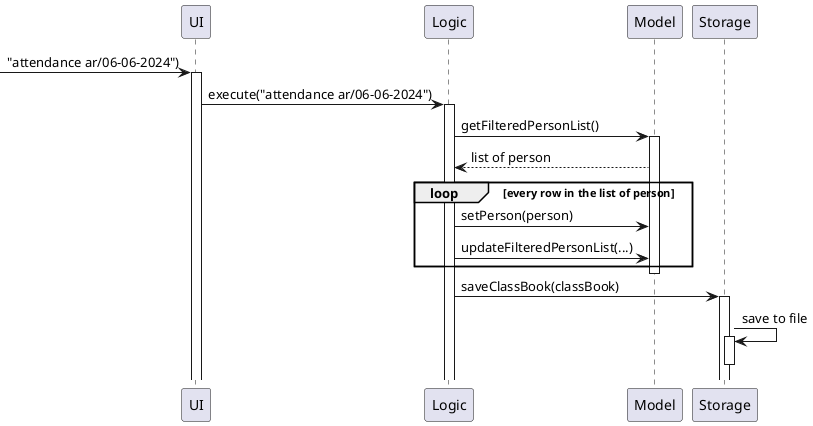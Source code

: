 @startuml
'https://plantuml.com/sequence-diagram

[-> UI : "attendance ar/06-06-2024")
activate UI

UI -> Logic : execute("attendance ar/06-06-2024")
activate Logic

Logic -> Model : getFilteredPersonList()
activate Model

Model --> Logic : list of person
loop every row in the list of person
Logic -> Model : setPerson(person)

Logic -> Model : updateFilteredPersonList(...)
end
deactivate Model

Logic -> Storage: saveClassBook(classBook)
activate Storage

Storage -> Storage : save to file
activate Storage
deactivate Storage

@enduml
